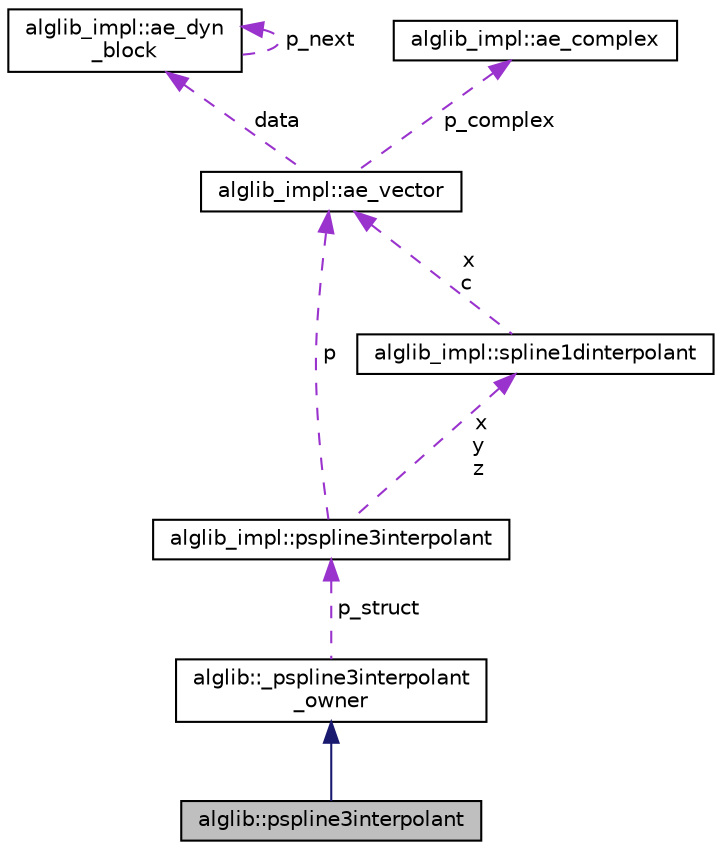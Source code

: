 digraph "alglib::pspline3interpolant"
{
  edge [fontname="Helvetica",fontsize="10",labelfontname="Helvetica",labelfontsize="10"];
  node [fontname="Helvetica",fontsize="10",shape=record];
  Node2 [label="alglib::pspline3interpolant",height=0.2,width=0.4,color="black", fillcolor="grey75", style="filled", fontcolor="black"];
  Node3 -> Node2 [dir="back",color="midnightblue",fontsize="10",style="solid",fontname="Helvetica"];
  Node3 [label="alglib::_pspline3interpolant\l_owner",height=0.2,width=0.4,color="black", fillcolor="white", style="filled",URL="$classalglib_1_1__pspline3interpolant__owner.html"];
  Node4 -> Node3 [dir="back",color="darkorchid3",fontsize="10",style="dashed",label=" p_struct" ,fontname="Helvetica"];
  Node4 [label="alglib_impl::pspline3interpolant",height=0.2,width=0.4,color="black", fillcolor="white", style="filled",URL="$structalglib__impl_1_1pspline3interpolant.html"];
  Node5 -> Node4 [dir="back",color="darkorchid3",fontsize="10",style="dashed",label=" x\ny\nz" ,fontname="Helvetica"];
  Node5 [label="alglib_impl::spline1dinterpolant",height=0.2,width=0.4,color="black", fillcolor="white", style="filled",URL="$structalglib__impl_1_1spline1dinterpolant.html"];
  Node6 -> Node5 [dir="back",color="darkorchid3",fontsize="10",style="dashed",label=" x\nc" ,fontname="Helvetica"];
  Node6 [label="alglib_impl::ae_vector",height=0.2,width=0.4,color="black", fillcolor="white", style="filled",URL="$structalglib__impl_1_1ae__vector.html"];
  Node7 -> Node6 [dir="back",color="darkorchid3",fontsize="10",style="dashed",label=" data" ,fontname="Helvetica"];
  Node7 [label="alglib_impl::ae_dyn\l_block",height=0.2,width=0.4,color="black", fillcolor="white", style="filled",URL="$structalglib__impl_1_1ae__dyn__block.html"];
  Node7 -> Node7 [dir="back",color="darkorchid3",fontsize="10",style="dashed",label=" p_next" ,fontname="Helvetica"];
  Node8 -> Node6 [dir="back",color="darkorchid3",fontsize="10",style="dashed",label=" p_complex" ,fontname="Helvetica"];
  Node8 [label="alglib_impl::ae_complex",height=0.2,width=0.4,color="black", fillcolor="white", style="filled",URL="$structalglib__impl_1_1ae__complex.html"];
  Node6 -> Node4 [dir="back",color="darkorchid3",fontsize="10",style="dashed",label=" p" ,fontname="Helvetica"];
}
